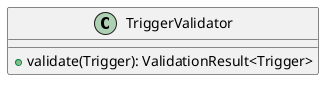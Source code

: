 @startuml

    class TriggerValidator [[TriggerValidator.html]] {
        +validate(Trigger): ValidationResult<Trigger>
    }

@enduml
